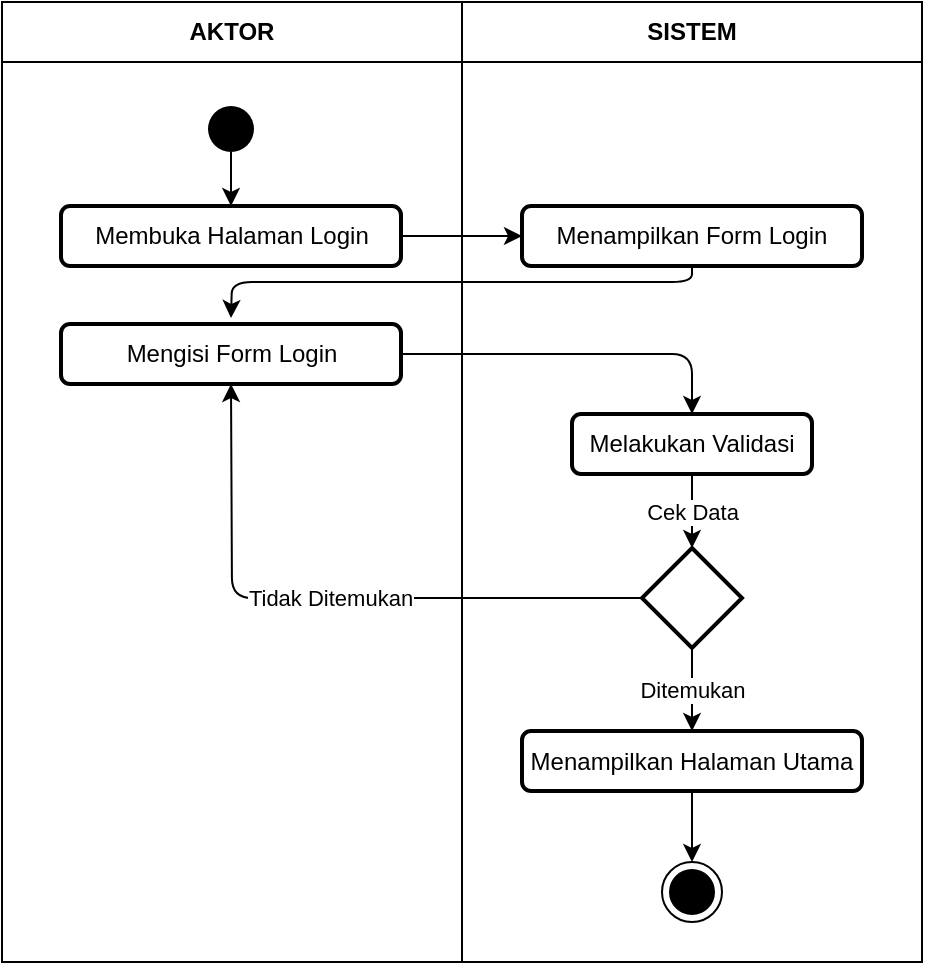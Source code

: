 <mxfile version="13.9.9" type="device" pages="6"><diagram id="C5RBs43oDa-KdzZeNtuy" name="Activity Diagram Login"><mxGraphModel dx="852" dy="494" grid="1" gridSize="10" guides="1" tooltips="1" connect="1" arrows="1" fold="1" page="1" pageScale="1" pageWidth="827" pageHeight="1169" math="0" shadow="0"><root><mxCell id="WIyWlLk6GJQsqaUBKTNV-0"/><mxCell id="WIyWlLk6GJQsqaUBKTNV-1" parent="WIyWlLk6GJQsqaUBKTNV-0"/><mxCell id="RcwSBAk0QUWCYQ3kcmGT-0" value="" style="shape=table;html=1;whiteSpace=wrap;startSize=0;container=1;collapsible=0;childLayout=tableLayout;" parent="WIyWlLk6GJQsqaUBKTNV-1" vertex="1"><mxGeometry x="80" y="190" width="460" height="480" as="geometry"/></mxCell><mxCell id="RcwSBAk0QUWCYQ3kcmGT-1" value="" style="shape=partialRectangle;html=1;whiteSpace=wrap;collapsible=0;dropTarget=0;pointerEvents=0;fillColor=none;top=0;left=0;bottom=0;right=0;points=[[0,0.5],[1,0.5]];portConstraint=eastwest;" parent="RcwSBAk0QUWCYQ3kcmGT-0" vertex="1"><mxGeometry width="460" height="30" as="geometry"/></mxCell><mxCell id="RcwSBAk0QUWCYQ3kcmGT-2" value="&lt;b&gt;AKTOR&lt;/b&gt;" style="shape=partialRectangle;html=1;whiteSpace=wrap;connectable=0;fillColor=none;top=0;left=0;bottom=0;right=0;overflow=hidden;" parent="RcwSBAk0QUWCYQ3kcmGT-1" vertex="1"><mxGeometry width="230" height="30" as="geometry"/></mxCell><mxCell id="RcwSBAk0QUWCYQ3kcmGT-3" value="&lt;b&gt;SISTEM&lt;/b&gt;" style="shape=partialRectangle;html=1;whiteSpace=wrap;connectable=0;fillColor=none;top=0;left=0;bottom=0;right=0;overflow=hidden;" parent="RcwSBAk0QUWCYQ3kcmGT-1" vertex="1"><mxGeometry x="230" width="230" height="30" as="geometry"/></mxCell><mxCell id="RcwSBAk0QUWCYQ3kcmGT-5" value="" style="shape=partialRectangle;html=1;whiteSpace=wrap;collapsible=0;dropTarget=0;pointerEvents=0;fillColor=none;top=0;left=0;bottom=0;right=0;points=[[0,0.5],[1,0.5]];portConstraint=eastwest;" parent="RcwSBAk0QUWCYQ3kcmGT-0" vertex="1"><mxGeometry y="30" width="460" height="450" as="geometry"/></mxCell><mxCell id="RcwSBAk0QUWCYQ3kcmGT-6" value="" style="shape=partialRectangle;html=1;whiteSpace=wrap;connectable=0;fillColor=none;top=0;left=0;bottom=0;right=0;overflow=hidden;" parent="RcwSBAk0QUWCYQ3kcmGT-5" vertex="1"><mxGeometry width="230" height="450" as="geometry"/></mxCell><mxCell id="RcwSBAk0QUWCYQ3kcmGT-7" value="" style="shape=partialRectangle;html=1;whiteSpace=wrap;connectable=0;fillColor=none;top=0;left=0;bottom=0;right=0;overflow=hidden;" parent="RcwSBAk0QUWCYQ3kcmGT-5" vertex="1"><mxGeometry x="230" width="230" height="450" as="geometry"/></mxCell><mxCell id="RcwSBAk0QUWCYQ3kcmGT-13" value="" style="ellipse;fillColor=#000000;strokeColor=none;" parent="WIyWlLk6GJQsqaUBKTNV-1" vertex="1"><mxGeometry x="183" y="242" width="23" height="23" as="geometry"/></mxCell><mxCell id="RcwSBAk0QUWCYQ3kcmGT-17" value="Membuka Halaman Login" style="rounded=1;whiteSpace=wrap;html=1;strokeWidth=2;" parent="WIyWlLk6GJQsqaUBKTNV-1" vertex="1"><mxGeometry x="109.5" y="292" width="170" height="30" as="geometry"/></mxCell><mxCell id="RcwSBAk0QUWCYQ3kcmGT-18" value="Menampilkan Form Login" style="rounded=1;whiteSpace=wrap;html=1;strokeWidth=2;" parent="WIyWlLk6GJQsqaUBKTNV-1" vertex="1"><mxGeometry x="340" y="292" width="170" height="30" as="geometry"/></mxCell><mxCell id="RcwSBAk0QUWCYQ3kcmGT-19" value="Mengisi Form Login" style="rounded=1;whiteSpace=wrap;html=1;strokeWidth=2;" parent="WIyWlLk6GJQsqaUBKTNV-1" vertex="1"><mxGeometry x="109.5" y="351" width="170" height="30" as="geometry"/></mxCell><mxCell id="RcwSBAk0QUWCYQ3kcmGT-20" value="Melakukan Validasi" style="rounded=1;whiteSpace=wrap;html=1;strokeWidth=2;" parent="WIyWlLk6GJQsqaUBKTNV-1" vertex="1"><mxGeometry x="365" y="396" width="120" height="30" as="geometry"/></mxCell><mxCell id="RcwSBAk0QUWCYQ3kcmGT-21" value="" style="rhombus;whiteSpace=wrap;html=1;strokeWidth=2;" parent="WIyWlLk6GJQsqaUBKTNV-1" vertex="1"><mxGeometry x="400" y="463" width="50" height="50" as="geometry"/></mxCell><mxCell id="RcwSBAk0QUWCYQ3kcmGT-22" value="Menampilkan Halaman Utama" style="rounded=1;whiteSpace=wrap;html=1;strokeWidth=2;" parent="WIyWlLk6GJQsqaUBKTNV-1" vertex="1"><mxGeometry x="340" y="554.5" width="170" height="30" as="geometry"/></mxCell><mxCell id="RcwSBAk0QUWCYQ3kcmGT-23" value="" style="ellipse;html=1;shape=endState;fillColor=#000000;strokeColor=#000000;" parent="WIyWlLk6GJQsqaUBKTNV-1" vertex="1"><mxGeometry x="410" y="620" width="30" height="30" as="geometry"/></mxCell><mxCell id="RcwSBAk0QUWCYQ3kcmGT-27" value="" style="endArrow=classic;html=1;exitX=0.5;exitY=1;exitDx=0;exitDy=0;" parent="WIyWlLk6GJQsqaUBKTNV-1" source="RcwSBAk0QUWCYQ3kcmGT-13" target="RcwSBAk0QUWCYQ3kcmGT-17" edge="1"><mxGeometry width="50" height="50" relative="1" as="geometry"><mxPoint x="390" y="420" as="sourcePoint"/><mxPoint x="440" y="370" as="targetPoint"/></mxGeometry></mxCell><mxCell id="RcwSBAk0QUWCYQ3kcmGT-28" value="" style="endArrow=classic;html=1;exitX=1;exitY=0.5;exitDx=0;exitDy=0;entryX=0;entryY=0.5;entryDx=0;entryDy=0;" parent="WIyWlLk6GJQsqaUBKTNV-1" source="RcwSBAk0QUWCYQ3kcmGT-17" target="RcwSBAk0QUWCYQ3kcmGT-18" edge="1"><mxGeometry width="50" height="50" relative="1" as="geometry"><mxPoint x="390" y="420" as="sourcePoint"/><mxPoint x="440" y="370" as="targetPoint"/></mxGeometry></mxCell><mxCell id="RcwSBAk0QUWCYQ3kcmGT-29" value="" style="endArrow=classic;html=1;entryX=0.5;entryY=0;entryDx=0;entryDy=0;exitX=0.5;exitY=1;exitDx=0;exitDy=0;" parent="WIyWlLk6GJQsqaUBKTNV-1" edge="1"><mxGeometry width="50" height="50" relative="1" as="geometry"><mxPoint x="425" y="322" as="sourcePoint"/><mxPoint x="194.5" y="348" as="targetPoint"/><Array as="points"><mxPoint x="425" y="330"/><mxPoint x="195" y="330"/></Array></mxGeometry></mxCell><mxCell id="RcwSBAk0QUWCYQ3kcmGT-31" value="" style="endArrow=classic;html=1;exitX=1;exitY=0.5;exitDx=0;exitDy=0;entryX=0.5;entryY=0;entryDx=0;entryDy=0;" parent="WIyWlLk6GJQsqaUBKTNV-1" source="RcwSBAk0QUWCYQ3kcmGT-19" target="RcwSBAk0QUWCYQ3kcmGT-20" edge="1"><mxGeometry width="50" height="50" relative="1" as="geometry"><mxPoint x="390" y="420" as="sourcePoint"/><mxPoint x="440" y="370" as="targetPoint"/><Array as="points"><mxPoint x="425" y="366"/></Array></mxGeometry></mxCell><mxCell id="RcwSBAk0QUWCYQ3kcmGT-32" value="Cek Data" style="endArrow=classic;html=1;entryX=0.5;entryY=0;entryDx=0;entryDy=0;" parent="WIyWlLk6GJQsqaUBKTNV-1" source="RcwSBAk0QUWCYQ3kcmGT-20" target="RcwSBAk0QUWCYQ3kcmGT-21" edge="1"><mxGeometry width="50" height="50" relative="1" as="geometry"><mxPoint x="390" y="420" as="sourcePoint"/><mxPoint x="440" y="370" as="targetPoint"/></mxGeometry></mxCell><mxCell id="RcwSBAk0QUWCYQ3kcmGT-33" value="Tidak Ditemukan" style="endArrow=classic;html=1;exitX=0;exitY=0.5;exitDx=0;exitDy=0;entryX=0.5;entryY=1;entryDx=0;entryDy=0;" parent="WIyWlLk6GJQsqaUBKTNV-1" source="RcwSBAk0QUWCYQ3kcmGT-21" target="RcwSBAk0QUWCYQ3kcmGT-19" edge="1"><mxGeometry width="50" height="50" relative="1" as="geometry"><mxPoint x="390" y="420" as="sourcePoint"/><mxPoint x="440" y="370" as="targetPoint"/><Array as="points"><mxPoint x="195" y="488"/></Array></mxGeometry></mxCell><mxCell id="RcwSBAk0QUWCYQ3kcmGT-34" value="Ditemukan" style="endArrow=classic;html=1;exitX=0.5;exitY=1;exitDx=0;exitDy=0;" parent="WIyWlLk6GJQsqaUBKTNV-1" source="RcwSBAk0QUWCYQ3kcmGT-21" target="RcwSBAk0QUWCYQ3kcmGT-22" edge="1"><mxGeometry width="50" height="50" relative="1" as="geometry"><mxPoint x="435" y="436" as="sourcePoint"/><mxPoint x="435" y="473" as="targetPoint"/></mxGeometry></mxCell><mxCell id="RcwSBAk0QUWCYQ3kcmGT-35" value="" style="endArrow=classic;html=1;entryX=0.5;entryY=0;entryDx=0;entryDy=0;exitX=0.5;exitY=1;exitDx=0;exitDy=0;" parent="WIyWlLk6GJQsqaUBKTNV-1" source="RcwSBAk0QUWCYQ3kcmGT-22" target="RcwSBAk0QUWCYQ3kcmGT-23" edge="1"><mxGeometry width="50" height="50" relative="1" as="geometry"><mxPoint x="390" y="500" as="sourcePoint"/><mxPoint x="440" y="450" as="targetPoint"/></mxGeometry></mxCell></root></mxGraphModel></diagram><diagram name="Activity Diagram Input Ticket" id="u3xD5ZQ6fPvfGUiMB97w"><mxGraphModel dx="868" dy="510" grid="1" gridSize="10" guides="1" tooltips="1" connect="1" arrows="1" fold="1" page="1" pageScale="1" pageWidth="827" pageHeight="1169" math="0" shadow="0"><root><mxCell id="vlJJ2J9eJBLNke4iaa0B-0"/><mxCell id="vlJJ2J9eJBLNke4iaa0B-1" parent="vlJJ2J9eJBLNke4iaa0B-0"/><mxCell id="vlJJ2J9eJBLNke4iaa0B-2" value="" style="shape=table;html=1;whiteSpace=wrap;startSize=0;container=1;collapsible=0;childLayout=tableLayout;" vertex="1" parent="vlJJ2J9eJBLNke4iaa0B-1"><mxGeometry x="80" y="190" width="460" height="480" as="geometry"/></mxCell><mxCell id="vlJJ2J9eJBLNke4iaa0B-3" value="" style="shape=partialRectangle;html=1;whiteSpace=wrap;collapsible=0;dropTarget=0;pointerEvents=0;fillColor=none;top=0;left=0;bottom=0;right=0;points=[[0,0.5],[1,0.5]];portConstraint=eastwest;" vertex="1" parent="vlJJ2J9eJBLNke4iaa0B-2"><mxGeometry width="460" height="30" as="geometry"/></mxCell><mxCell id="vlJJ2J9eJBLNke4iaa0B-4" value="&lt;b&gt;USER&lt;/b&gt;" style="shape=partialRectangle;html=1;whiteSpace=wrap;connectable=0;fillColor=none;top=0;left=0;bottom=0;right=0;overflow=hidden;" vertex="1" parent="vlJJ2J9eJBLNke4iaa0B-3"><mxGeometry width="230" height="30" as="geometry"/></mxCell><mxCell id="vlJJ2J9eJBLNke4iaa0B-5" value="&lt;b&gt;SISTEM&lt;/b&gt;" style="shape=partialRectangle;html=1;whiteSpace=wrap;connectable=0;fillColor=none;top=0;left=0;bottom=0;right=0;overflow=hidden;" vertex="1" parent="vlJJ2J9eJBLNke4iaa0B-3"><mxGeometry x="230" width="230" height="30" as="geometry"/></mxCell><mxCell id="vlJJ2J9eJBLNke4iaa0B-6" value="" style="shape=partialRectangle;html=1;whiteSpace=wrap;collapsible=0;dropTarget=0;pointerEvents=0;fillColor=none;top=0;left=0;bottom=0;right=0;points=[[0,0.5],[1,0.5]];portConstraint=eastwest;" vertex="1" parent="vlJJ2J9eJBLNke4iaa0B-2"><mxGeometry y="30" width="460" height="450" as="geometry"/></mxCell><mxCell id="vlJJ2J9eJBLNke4iaa0B-7" value="" style="shape=partialRectangle;html=1;whiteSpace=wrap;connectable=0;fillColor=none;top=0;left=0;bottom=0;right=0;overflow=hidden;" vertex="1" parent="vlJJ2J9eJBLNke4iaa0B-6"><mxGeometry width="230" height="450" as="geometry"/></mxCell><mxCell id="vlJJ2J9eJBLNke4iaa0B-8" value="" style="shape=partialRectangle;html=1;whiteSpace=wrap;connectable=0;fillColor=none;top=0;left=0;bottom=0;right=0;overflow=hidden;" vertex="1" parent="vlJJ2J9eJBLNke4iaa0B-6"><mxGeometry x="230" width="230" height="450" as="geometry"/></mxCell><mxCell id="vlJJ2J9eJBLNke4iaa0B-9" value="" style="ellipse;fillColor=#000000;strokeColor=none;" vertex="1" parent="vlJJ2J9eJBLNke4iaa0B-1"><mxGeometry x="183" y="242" width="23" height="23" as="geometry"/></mxCell><mxCell id="vlJJ2J9eJBLNke4iaa0B-10" value="Membuka Halaman Utama" style="rounded=1;whiteSpace=wrap;html=1;strokeWidth=2;" vertex="1" parent="vlJJ2J9eJBLNke4iaa0B-1"><mxGeometry x="109.5" y="292" width="170" height="30" as="geometry"/></mxCell><mxCell id="vlJJ2J9eJBLNke4iaa0B-11" value="Menampilkan Halaman Utama" style="rounded=1;whiteSpace=wrap;html=1;strokeWidth=2;" vertex="1" parent="vlJJ2J9eJBLNke4iaa0B-1"><mxGeometry x="340" y="292" width="170" height="30" as="geometry"/></mxCell><mxCell id="vlJJ2J9eJBLNke4iaa0B-12" value="Pilih Menu New Ticket" style="rounded=1;whiteSpace=wrap;html=1;strokeWidth=2;" vertex="1" parent="vlJJ2J9eJBLNke4iaa0B-1"><mxGeometry x="109.5" y="351" width="170" height="30" as="geometry"/></mxCell><mxCell id="vlJJ2J9eJBLNke4iaa0B-13" value="Menampilkan Form Input Ticket" style="rounded=1;whiteSpace=wrap;html=1;strokeWidth=2;" vertex="1" parent="vlJJ2J9eJBLNke4iaa0B-1"><mxGeometry x="335" y="351" width="180" height="30" as="geometry"/></mxCell><mxCell id="vlJJ2J9eJBLNke4iaa0B-14" value="" style="rhombus;whiteSpace=wrap;html=1;strokeWidth=2;" vertex="1" parent="vlJJ2J9eJBLNke4iaa0B-1"><mxGeometry x="400" y="477" width="50" height="50" as="geometry"/></mxCell><mxCell id="vlJJ2J9eJBLNke4iaa0B-15" value="Menyimpan Ke Database" style="rounded=1;whiteSpace=wrap;html=1;strokeWidth=2;" vertex="1" parent="vlJJ2J9eJBLNke4iaa0B-1"><mxGeometry x="340" y="568.5" width="170" height="30" as="geometry"/></mxCell><mxCell id="vlJJ2J9eJBLNke4iaa0B-16" value="" style="ellipse;html=1;shape=endState;fillColor=#000000;strokeColor=#000000;" vertex="1" parent="vlJJ2J9eJBLNke4iaa0B-1"><mxGeometry x="410" y="634" width="30" height="30" as="geometry"/></mxCell><mxCell id="vlJJ2J9eJBLNke4iaa0B-17" value="" style="endArrow=classic;html=1;exitX=0.5;exitY=1;exitDx=0;exitDy=0;" edge="1" parent="vlJJ2J9eJBLNke4iaa0B-1" source="vlJJ2J9eJBLNke4iaa0B-9" target="vlJJ2J9eJBLNke4iaa0B-10"><mxGeometry width="50" height="50" relative="1" as="geometry"><mxPoint x="390" y="420" as="sourcePoint"/><mxPoint x="440" y="370" as="targetPoint"/></mxGeometry></mxCell><mxCell id="vlJJ2J9eJBLNke4iaa0B-18" value="" style="endArrow=classic;html=1;exitX=1;exitY=0.5;exitDx=0;exitDy=0;entryX=0;entryY=0.5;entryDx=0;entryDy=0;" edge="1" parent="vlJJ2J9eJBLNke4iaa0B-1" source="vlJJ2J9eJBLNke4iaa0B-10" target="vlJJ2J9eJBLNke4iaa0B-11"><mxGeometry width="50" height="50" relative="1" as="geometry"><mxPoint x="390" y="420" as="sourcePoint"/><mxPoint x="440" y="370" as="targetPoint"/></mxGeometry></mxCell><mxCell id="vlJJ2J9eJBLNke4iaa0B-19" value="" style="endArrow=classic;html=1;entryX=0.5;entryY=0;entryDx=0;entryDy=0;exitX=0.5;exitY=1;exitDx=0;exitDy=0;" edge="1" parent="vlJJ2J9eJBLNke4iaa0B-1"><mxGeometry width="50" height="50" relative="1" as="geometry"><mxPoint x="425" y="322" as="sourcePoint"/><mxPoint x="194.5" y="348" as="targetPoint"/><Array as="points"><mxPoint x="425" y="330"/><mxPoint x="195" y="330"/></Array></mxGeometry></mxCell><mxCell id="vlJJ2J9eJBLNke4iaa0B-21" value="Cek Validasi" style="endArrow=classic;html=1;entryX=0.5;entryY=0;entryDx=0;entryDy=0;exitX=0.5;exitY=1;exitDx=0;exitDy=0;exitPerimeter=0;" edge="1" parent="vlJJ2J9eJBLNke4iaa0B-1" source="vlJJ2J9eJBLNke4iaa0B-28" target="vlJJ2J9eJBLNke4iaa0B-14"><mxGeometry width="50" height="50" relative="1" as="geometry"><mxPoint x="425" y="420" as="sourcePoint"/><mxPoint x="440" y="370" as="targetPoint"/></mxGeometry></mxCell><mxCell id="vlJJ2J9eJBLNke4iaa0B-22" value="Tidak Valid" style="endArrow=classic;html=1;exitX=0;exitY=0.5;exitDx=0;exitDy=0;entryX=0.5;entryY=1;entryDx=0;entryDy=0;" edge="1" parent="vlJJ2J9eJBLNke4iaa0B-1" source="vlJJ2J9eJBLNke4iaa0B-14" target="vlJJ2J9eJBLNke4iaa0B-26"><mxGeometry width="50" height="50" relative="1" as="geometry"><mxPoint x="400" y="527" as="sourcePoint"/><mxPoint x="195" y="450" as="targetPoint"/><Array as="points"><mxPoint x="195" y="502"/></Array></mxGeometry></mxCell><mxCell id="vlJJ2J9eJBLNke4iaa0B-23" value="Valid" style="endArrow=classic;html=1;exitX=0.5;exitY=1;exitDx=0;exitDy=0;" edge="1" parent="vlJJ2J9eJBLNke4iaa0B-1" source="vlJJ2J9eJBLNke4iaa0B-14" target="vlJJ2J9eJBLNke4iaa0B-15"><mxGeometry width="50" height="50" relative="1" as="geometry"><mxPoint x="435" y="450" as="sourcePoint"/><mxPoint x="435" y="487" as="targetPoint"/></mxGeometry></mxCell><mxCell id="vlJJ2J9eJBLNke4iaa0B-24" value="" style="endArrow=classic;html=1;entryX=0.5;entryY=0;entryDx=0;entryDy=0;exitX=0.5;exitY=1;exitDx=0;exitDy=0;" edge="1" parent="vlJJ2J9eJBLNke4iaa0B-1" source="vlJJ2J9eJBLNke4iaa0B-15" target="vlJJ2J9eJBLNke4iaa0B-16"><mxGeometry width="50" height="50" relative="1" as="geometry"><mxPoint x="390" y="514" as="sourcePoint"/><mxPoint x="440" y="464" as="targetPoint"/></mxGeometry></mxCell><mxCell id="vlJJ2J9eJBLNke4iaa0B-25" value="" style="endArrow=classic;html=1;exitX=1;exitY=0.5;exitDx=0;exitDy=0;entryX=0;entryY=0.5;entryDx=0;entryDy=0;" edge="1" parent="vlJJ2J9eJBLNke4iaa0B-1" target="vlJJ2J9eJBLNke4iaa0B-13"><mxGeometry width="50" height="50" relative="1" as="geometry"><mxPoint x="279.75" y="365.5" as="sourcePoint"/><mxPoint x="330" y="366" as="targetPoint"/></mxGeometry></mxCell><mxCell id="vlJJ2J9eJBLNke4iaa0B-26" value="Melengkapi Form Ticket" style="rounded=1;whiteSpace=wrap;html=1;strokeWidth=2;" vertex="1" parent="vlJJ2J9eJBLNke4iaa0B-1"><mxGeometry x="109.5" y="410" width="170" height="30" as="geometry"/></mxCell><mxCell id="vlJJ2J9eJBLNke4iaa0B-27" value="" style="endArrow=classic;html=1;entryX=0.5;entryY=0;entryDx=0;entryDy=0;exitX=0.5;exitY=1;exitDx=0;exitDy=0;" edge="1" parent="vlJJ2J9eJBLNke4iaa0B-1"><mxGeometry width="50" height="50" relative="1" as="geometry"><mxPoint x="425.25" y="384" as="sourcePoint"/><mxPoint x="194.75" y="410" as="targetPoint"/><Array as="points"><mxPoint x="425.25" y="392"/><mxPoint x="195.25" y="392"/></Array></mxGeometry></mxCell><mxCell id="vlJJ2J9eJBLNke4iaa0B-28" value="Validasi" style="rounded=1;whiteSpace=wrap;html=1;strokeWidth=2;" vertex="1" parent="vlJJ2J9eJBLNke4iaa0B-1"><mxGeometry x="390" y="410" width="70" height="30" as="geometry"/></mxCell><mxCell id="vlJJ2J9eJBLNke4iaa0B-29" value="" style="endArrow=classic;html=1;exitX=1;exitY=0.5;exitDx=0;exitDy=0;entryX=0;entryY=0.5;entryDx=0;entryDy=0;" edge="1" parent="vlJJ2J9eJBLNke4iaa0B-1" source="vlJJ2J9eJBLNke4iaa0B-26" target="vlJJ2J9eJBLNke4iaa0B-28"><mxGeometry width="50" height="50" relative="1" as="geometry"><mxPoint x="289.75" y="424.5" as="sourcePoint"/><mxPoint x="345" y="425" as="targetPoint"/></mxGeometry></mxCell></root></mxGraphModel></diagram><diagram name="Activity Diagram Approval Ticket" id="ufYhDWFmkW9jXLcBitQ5"><mxGraphModel dx="868" dy="510" grid="1" gridSize="10" guides="1" tooltips="1" connect="1" arrows="1" fold="1" page="1" pageScale="1" pageWidth="827" pageHeight="1169" math="0" shadow="0"><root><mxCell id="y2LNkamra5rJmBAPJGpV-0"/><mxCell id="y2LNkamra5rJmBAPJGpV-1" parent="y2LNkamra5rJmBAPJGpV-0"/><mxCell id="y2LNkamra5rJmBAPJGpV-2" value="" style="shape=table;html=1;whiteSpace=wrap;startSize=0;container=1;collapsible=0;childLayout=tableLayout;" vertex="1" parent="y2LNkamra5rJmBAPJGpV-1"><mxGeometry x="80" y="190" width="470" height="470" as="geometry"/></mxCell><mxCell id="y2LNkamra5rJmBAPJGpV-3" value="" style="shape=partialRectangle;html=1;whiteSpace=wrap;collapsible=0;dropTarget=0;pointerEvents=0;fillColor=none;top=0;left=0;bottom=0;right=0;points=[[0,0.5],[1,0.5]];portConstraint=eastwest;" vertex="1" parent="y2LNkamra5rJmBAPJGpV-2"><mxGeometry width="470" height="30" as="geometry"/></mxCell><mxCell id="y2LNkamra5rJmBAPJGpV-4" value="&lt;b&gt;SVP IT&lt;/b&gt;" style="shape=partialRectangle;html=1;whiteSpace=wrap;connectable=0;fillColor=none;top=0;left=0;bottom=0;right=0;overflow=hidden;" vertex="1" parent="y2LNkamra5rJmBAPJGpV-3"><mxGeometry width="230" height="30" as="geometry"/></mxCell><mxCell id="y2LNkamra5rJmBAPJGpV-5" value="&lt;b&gt;SISTEM&lt;/b&gt;" style="shape=partialRectangle;html=1;whiteSpace=wrap;connectable=0;fillColor=none;top=0;left=0;bottom=0;right=0;overflow=hidden;" vertex="1" parent="y2LNkamra5rJmBAPJGpV-3"><mxGeometry x="230" width="240" height="30" as="geometry"/></mxCell><mxCell id="y2LNkamra5rJmBAPJGpV-6" value="" style="shape=partialRectangle;html=1;whiteSpace=wrap;collapsible=0;dropTarget=0;pointerEvents=0;fillColor=none;top=0;left=0;bottom=0;right=0;points=[[0,0.5],[1,0.5]];portConstraint=eastwest;" vertex="1" parent="y2LNkamra5rJmBAPJGpV-2"><mxGeometry y="30" width="470" height="440" as="geometry"/></mxCell><mxCell id="y2LNkamra5rJmBAPJGpV-7" value="" style="shape=partialRectangle;html=1;whiteSpace=wrap;connectable=0;fillColor=none;top=0;left=0;bottom=0;right=0;overflow=hidden;" vertex="1" parent="y2LNkamra5rJmBAPJGpV-6"><mxGeometry width="230" height="440" as="geometry"/></mxCell><mxCell id="y2LNkamra5rJmBAPJGpV-8" value="" style="shape=partialRectangle;html=1;whiteSpace=wrap;connectable=0;fillColor=none;top=0;left=0;bottom=0;right=0;overflow=hidden;" vertex="1" parent="y2LNkamra5rJmBAPJGpV-6"><mxGeometry x="230" width="240" height="440" as="geometry"/></mxCell><mxCell id="y2LNkamra5rJmBAPJGpV-9" value="" style="ellipse;fillColor=#000000;strokeColor=none;" vertex="1" parent="y2LNkamra5rJmBAPJGpV-1"><mxGeometry x="183" y="242" width="23" height="23" as="geometry"/></mxCell><mxCell id="y2LNkamra5rJmBAPJGpV-10" value="Membuka Halaman Utama" style="rounded=1;whiteSpace=wrap;html=1;strokeWidth=2;" vertex="1" parent="y2LNkamra5rJmBAPJGpV-1"><mxGeometry x="109.5" y="292" width="170" height="30" as="geometry"/></mxCell><mxCell id="y2LNkamra5rJmBAPJGpV-11" value="Menampilkan Halaman Utama" style="rounded=1;whiteSpace=wrap;html=1;strokeWidth=2;" vertex="1" parent="y2LNkamra5rJmBAPJGpV-1"><mxGeometry x="340" y="292" width="170" height="30" as="geometry"/></mxCell><mxCell id="y2LNkamra5rJmBAPJGpV-12" value="Pilih Menu Approval Ticket" style="rounded=1;whiteSpace=wrap;html=1;strokeWidth=2;" vertex="1" parent="y2LNkamra5rJmBAPJGpV-1"><mxGeometry x="109.5" y="355" width="170" height="30" as="geometry"/></mxCell><mxCell id="y2LNkamra5rJmBAPJGpV-13" value="Menampilkan Tabel Approval Ticket" style="rounded=1;whiteSpace=wrap;html=1;strokeWidth=2;" vertex="1" parent="y2LNkamra5rJmBAPJGpV-1"><mxGeometry x="335" y="351" width="180" height="39" as="geometry"/></mxCell><mxCell id="y2LNkamra5rJmBAPJGpV-14" value="" style="rhombus;whiteSpace=wrap;html=1;strokeWidth=2;" vertex="1" parent="y2LNkamra5rJmBAPJGpV-1"><mxGeometry x="400" y="450" width="50" height="50" as="geometry"/></mxCell><mxCell id="y2LNkamra5rJmBAPJGpV-15" value="Menyimpan Ke Database" style="rounded=1;whiteSpace=wrap;html=1;strokeWidth=2;" vertex="1" parent="y2LNkamra5rJmBAPJGpV-1"><mxGeometry x="340" y="540" width="170" height="30" as="geometry"/></mxCell><mxCell id="y2LNkamra5rJmBAPJGpV-16" value="" style="ellipse;html=1;shape=endState;fillColor=#000000;strokeColor=#000000;" vertex="1" parent="y2LNkamra5rJmBAPJGpV-1"><mxGeometry x="410" y="600" width="30" height="30" as="geometry"/></mxCell><mxCell id="y2LNkamra5rJmBAPJGpV-17" value="" style="endArrow=classic;html=1;exitX=0.5;exitY=1;exitDx=0;exitDy=0;" edge="1" parent="y2LNkamra5rJmBAPJGpV-1" source="y2LNkamra5rJmBAPJGpV-9" target="y2LNkamra5rJmBAPJGpV-10"><mxGeometry width="50" height="50" relative="1" as="geometry"><mxPoint x="390" y="420" as="sourcePoint"/><mxPoint x="440" y="370" as="targetPoint"/></mxGeometry></mxCell><mxCell id="y2LNkamra5rJmBAPJGpV-18" value="" style="endArrow=classic;html=1;exitX=1;exitY=0.5;exitDx=0;exitDy=0;entryX=0;entryY=0.5;entryDx=0;entryDy=0;" edge="1" parent="y2LNkamra5rJmBAPJGpV-1" source="y2LNkamra5rJmBAPJGpV-10" target="y2LNkamra5rJmBAPJGpV-11"><mxGeometry width="50" height="50" relative="1" as="geometry"><mxPoint x="390" y="420" as="sourcePoint"/><mxPoint x="440" y="370" as="targetPoint"/></mxGeometry></mxCell><mxCell id="y2LNkamra5rJmBAPJGpV-19" value="" style="endArrow=classic;html=1;entryX=0.5;entryY=0;entryDx=0;entryDy=0;exitX=0.5;exitY=1;exitDx=0;exitDy=0;" edge="1" parent="y2LNkamra5rJmBAPJGpV-1" target="y2LNkamra5rJmBAPJGpV-12"><mxGeometry width="50" height="50" relative="1" as="geometry"><mxPoint x="425" y="322" as="sourcePoint"/><mxPoint x="194.5" y="348" as="targetPoint"/><Array as="points"><mxPoint x="425" y="340"/><mxPoint x="195" y="340"/></Array></mxGeometry></mxCell><mxCell id="y2LNkamra5rJmBAPJGpV-20" value="Cek Approval" style="endArrow=classic;html=1;entryX=0.5;entryY=0;entryDx=0;entryDy=0;exitX=1;exitY=0.5;exitDx=0;exitDy=0;" edge="1" parent="y2LNkamra5rJmBAPJGpV-1" source="y2LNkamra5rJmBAPJGpV-27" target="y2LNkamra5rJmBAPJGpV-14"><mxGeometry width="50" height="50" relative="1" as="geometry"><mxPoint x="194.5" y="430" as="sourcePoint"/><mxPoint x="209.5" y="380" as="targetPoint"/><Array as="points"><mxPoint x="425" y="435"/></Array></mxGeometry></mxCell><mxCell id="y2LNkamra5rJmBAPJGpV-23" value="" style="endArrow=classic;html=1;entryX=0.5;entryY=0;entryDx=0;entryDy=0;exitX=0.5;exitY=1;exitDx=0;exitDy=0;" edge="1" parent="y2LNkamra5rJmBAPJGpV-1" source="y2LNkamra5rJmBAPJGpV-15" target="y2LNkamra5rJmBAPJGpV-16"><mxGeometry width="50" height="50" relative="1" as="geometry"><mxPoint x="390" y="597" as="sourcePoint"/><mxPoint x="440" y="547" as="targetPoint"/></mxGeometry></mxCell><mxCell id="y2LNkamra5rJmBAPJGpV-24" value="" style="endArrow=classic;html=1;entryX=0;entryY=0.5;entryDx=0;entryDy=0;" edge="1" parent="y2LNkamra5rJmBAPJGpV-1" target="y2LNkamra5rJmBAPJGpV-13"><mxGeometry width="50" height="50" relative="1" as="geometry"><mxPoint x="280" y="371" as="sourcePoint"/><mxPoint x="330" y="366" as="targetPoint"/></mxGeometry></mxCell><mxCell id="y2LNkamra5rJmBAPJGpV-26" value="" style="endArrow=classic;html=1;entryX=0.5;entryY=0;entryDx=0;entryDy=0;exitX=0.5;exitY=1;exitDx=0;exitDy=0;" edge="1" parent="y2LNkamra5rJmBAPJGpV-1"><mxGeometry width="50" height="50" relative="1" as="geometry"><mxPoint x="425.25" y="391" as="sourcePoint"/><mxPoint x="194.75" y="417" as="targetPoint"/><Array as="points"><mxPoint x="425.25" y="399"/><mxPoint x="195.25" y="399"/></Array></mxGeometry></mxCell><mxCell id="y2LNkamra5rJmBAPJGpV-27" value="Melakukan Approval" style="rounded=1;whiteSpace=wrap;html=1;strokeWidth=2;" vertex="1" parent="y2LNkamra5rJmBAPJGpV-1"><mxGeometry x="109.5" y="420" width="170" height="30" as="geometry"/></mxCell><mxCell id="y2LNkamra5rJmBAPJGpV-31" value="" style="endArrow=classic;html=1;entryX=0.5;entryY=0;entryDx=0;entryDy=0;exitX=0.5;exitY=1;exitDx=0;exitDy=0;" edge="1" parent="y2LNkamra5rJmBAPJGpV-1" source="y2LNkamra5rJmBAPJGpV-14" target="y2LNkamra5rJmBAPJGpV-15"><mxGeometry width="50" height="50" relative="1" as="geometry"><mxPoint x="425.25" y="464" as="sourcePoint"/><mxPoint x="194.5" y="495" as="targetPoint"/><Array as="points"/></mxGeometry></mxCell><mxCell id="y2LNkamra5rJmBAPJGpV-32" value="Ticket di Approve" style="edgeLabel;html=1;align=center;verticalAlign=middle;resizable=0;points=[];" vertex="1" connectable="0" parent="y2LNkamra5rJmBAPJGpV-31"><mxGeometry x="-0.511" relative="1" as="geometry"><mxPoint as="offset"/></mxGeometry></mxCell><mxCell id="y2LNkamra5rJmBAPJGpV-34" value="Tdk diapprove" style="endArrow=classic;html=1;exitX=1;exitY=0.5;exitDx=0;exitDy=0;entryX=1;entryY=0.5;entryDx=0;entryDy=0;" edge="1" parent="y2LNkamra5rJmBAPJGpV-1" source="y2LNkamra5rJmBAPJGpV-14" target="y2LNkamra5rJmBAPJGpV-13"><mxGeometry width="50" height="50" relative="1" as="geometry"><mxPoint x="390" y="480" as="sourcePoint"/><mxPoint x="440" y="430" as="targetPoint"/><Array as="points"><mxPoint x="530" y="475"/><mxPoint x="530" y="371"/></Array></mxGeometry></mxCell></root></mxGraphModel></diagram><diagram name="Activity Diagram Assigned Ticket" id="J3N94Fvsc3ARfUDVkUzs"><mxGraphModel dx="852" dy="494" grid="1" gridSize="10" guides="1" tooltips="1" connect="1" arrows="1" fold="1" page="1" pageScale="1" pageWidth="827" pageHeight="1169" math="0" shadow="0"><root><mxCell id="OewWjJIfikjX7WmdKlH8-0"/><mxCell id="OewWjJIfikjX7WmdKlH8-1" parent="OewWjJIfikjX7WmdKlH8-0"/><mxCell id="OewWjJIfikjX7WmdKlH8-2" value="" style="shape=table;html=1;whiteSpace=wrap;startSize=0;container=1;collapsible=0;childLayout=tableLayout;" parent="OewWjJIfikjX7WmdKlH8-1" vertex="1"><mxGeometry x="80" y="190" width="470" height="560" as="geometry"/></mxCell><mxCell id="OewWjJIfikjX7WmdKlH8-3" value="" style="shape=partialRectangle;html=1;whiteSpace=wrap;collapsible=0;dropTarget=0;pointerEvents=0;fillColor=none;top=0;left=0;bottom=0;right=0;points=[[0,0.5],[1,0.5]];portConstraint=eastwest;" parent="OewWjJIfikjX7WmdKlH8-2" vertex="1"><mxGeometry width="470" height="36" as="geometry"/></mxCell><mxCell id="OewWjJIfikjX7WmdKlH8-4" value="&lt;b&gt;SVP IT&lt;/b&gt;" style="shape=partialRectangle;html=1;whiteSpace=wrap;connectable=0;fillColor=none;top=0;left=0;bottom=0;right=0;overflow=hidden;" parent="OewWjJIfikjX7WmdKlH8-3" vertex="1"><mxGeometry width="230" height="36" as="geometry"/></mxCell><mxCell id="OewWjJIfikjX7WmdKlH8-5" value="&lt;b&gt;SISTEM&lt;/b&gt;" style="shape=partialRectangle;html=1;whiteSpace=wrap;connectable=0;fillColor=none;top=0;left=0;bottom=0;right=0;overflow=hidden;" parent="OewWjJIfikjX7WmdKlH8-3" vertex="1"><mxGeometry x="230" width="240" height="36" as="geometry"/></mxCell><mxCell id="OewWjJIfikjX7WmdKlH8-6" value="" style="shape=partialRectangle;html=1;whiteSpace=wrap;collapsible=0;dropTarget=0;pointerEvents=0;fillColor=none;top=0;left=0;bottom=0;right=0;points=[[0,0.5],[1,0.5]];portConstraint=eastwest;" parent="OewWjJIfikjX7WmdKlH8-2" vertex="1"><mxGeometry y="36" width="470" height="524" as="geometry"/></mxCell><mxCell id="OewWjJIfikjX7WmdKlH8-7" value="" style="shape=partialRectangle;html=1;whiteSpace=wrap;connectable=0;fillColor=none;top=0;left=0;bottom=0;right=0;overflow=hidden;" parent="OewWjJIfikjX7WmdKlH8-6" vertex="1"><mxGeometry width="230" height="524" as="geometry"/></mxCell><mxCell id="OewWjJIfikjX7WmdKlH8-8" value="" style="shape=partialRectangle;html=1;whiteSpace=wrap;connectable=0;fillColor=none;top=0;left=0;bottom=0;right=0;overflow=hidden;" parent="OewWjJIfikjX7WmdKlH8-6" vertex="1"><mxGeometry x="230" width="240" height="524" as="geometry"/></mxCell><mxCell id="OewWjJIfikjX7WmdKlH8-9" value="" style="ellipse;fillColor=#000000;strokeColor=none;" parent="OewWjJIfikjX7WmdKlH8-1" vertex="1"><mxGeometry x="183" y="242" width="23" height="23" as="geometry"/></mxCell><mxCell id="OewWjJIfikjX7WmdKlH8-10" value="Membuka Halaman Utama" style="rounded=1;whiteSpace=wrap;html=1;strokeWidth=2;" parent="OewWjJIfikjX7WmdKlH8-1" vertex="1"><mxGeometry x="109.5" y="292" width="170" height="30" as="geometry"/></mxCell><mxCell id="OewWjJIfikjX7WmdKlH8-11" value="Menampilkan Halaman Utama" style="rounded=1;whiteSpace=wrap;html=1;strokeWidth=2;" parent="OewWjJIfikjX7WmdKlH8-1" vertex="1"><mxGeometry x="340" y="292" width="170" height="30" as="geometry"/></mxCell><mxCell id="OewWjJIfikjX7WmdKlH8-12" value="Pilih Menu List Ticket" style="rounded=1;whiteSpace=wrap;html=1;strokeWidth=2;" parent="OewWjJIfikjX7WmdKlH8-1" vertex="1"><mxGeometry x="109.5" y="355" width="170" height="30" as="geometry"/></mxCell><mxCell id="OewWjJIfikjX7WmdKlH8-13" value="Menampilkan Tabel List Ticket" style="rounded=1;whiteSpace=wrap;html=1;strokeWidth=2;" parent="OewWjJIfikjX7WmdKlH8-1" vertex="1"><mxGeometry x="335" y="356" width="180" height="29" as="geometry"/></mxCell><mxCell id="OewWjJIfikjX7WmdKlH8-14" value="" style="rhombus;whiteSpace=wrap;html=1;strokeWidth=2;" parent="OewWjJIfikjX7WmdKlH8-1" vertex="1"><mxGeometry x="400" y="550" width="50" height="50" as="geometry"/></mxCell><mxCell id="OewWjJIfikjX7WmdKlH8-15" value="Menyimpan Ke Database" style="rounded=1;whiteSpace=wrap;html=1;strokeWidth=2;" parent="OewWjJIfikjX7WmdKlH8-1" vertex="1"><mxGeometry x="340" y="640" width="170" height="30" as="geometry"/></mxCell><mxCell id="OewWjJIfikjX7WmdKlH8-16" value="" style="ellipse;html=1;shape=endState;fillColor=#000000;strokeColor=#000000;" parent="OewWjJIfikjX7WmdKlH8-1" vertex="1"><mxGeometry x="410" y="700" width="30" height="30" as="geometry"/></mxCell><mxCell id="OewWjJIfikjX7WmdKlH8-17" value="" style="endArrow=classic;html=1;exitX=0.5;exitY=1;exitDx=0;exitDy=0;" parent="OewWjJIfikjX7WmdKlH8-1" source="OewWjJIfikjX7WmdKlH8-9" target="OewWjJIfikjX7WmdKlH8-10" edge="1"><mxGeometry width="50" height="50" relative="1" as="geometry"><mxPoint x="390" y="420" as="sourcePoint"/><mxPoint x="440" y="370" as="targetPoint"/></mxGeometry></mxCell><mxCell id="OewWjJIfikjX7WmdKlH8-18" value="" style="endArrow=classic;html=1;exitX=1;exitY=0.5;exitDx=0;exitDy=0;entryX=0;entryY=0.5;entryDx=0;entryDy=0;" parent="OewWjJIfikjX7WmdKlH8-1" source="OewWjJIfikjX7WmdKlH8-10" target="OewWjJIfikjX7WmdKlH8-11" edge="1"><mxGeometry width="50" height="50" relative="1" as="geometry"><mxPoint x="390" y="420" as="sourcePoint"/><mxPoint x="440" y="370" as="targetPoint"/></mxGeometry></mxCell><mxCell id="OewWjJIfikjX7WmdKlH8-19" value="" style="endArrow=classic;html=1;entryX=0.5;entryY=0;entryDx=0;entryDy=0;exitX=0.5;exitY=1;exitDx=0;exitDy=0;" parent="OewWjJIfikjX7WmdKlH8-1" target="OewWjJIfikjX7WmdKlH8-12" edge="1"><mxGeometry width="50" height="50" relative="1" as="geometry"><mxPoint x="425" y="322" as="sourcePoint"/><mxPoint x="194.5" y="348" as="targetPoint"/><Array as="points"><mxPoint x="425" y="340"/><mxPoint x="195" y="340"/></Array></mxGeometry></mxCell><mxCell id="OewWjJIfikjX7WmdKlH8-21" value="" style="endArrow=classic;html=1;entryX=0.5;entryY=0;entryDx=0;entryDy=0;exitX=0.5;exitY=1;exitDx=0;exitDy=0;" parent="OewWjJIfikjX7WmdKlH8-1" source="OewWjJIfikjX7WmdKlH8-15" target="OewWjJIfikjX7WmdKlH8-16" edge="1"><mxGeometry width="50" height="50" relative="1" as="geometry"><mxPoint x="390" y="697" as="sourcePoint"/><mxPoint x="440" y="647" as="targetPoint"/></mxGeometry></mxCell><mxCell id="OewWjJIfikjX7WmdKlH8-22" value="" style="endArrow=classic;html=1;entryX=0;entryY=0.5;entryDx=0;entryDy=0;" parent="OewWjJIfikjX7WmdKlH8-1" target="OewWjJIfikjX7WmdKlH8-13" edge="1"><mxGeometry width="50" height="50" relative="1" as="geometry"><mxPoint x="280" y="371" as="sourcePoint"/><mxPoint x="330" y="366" as="targetPoint"/></mxGeometry></mxCell><mxCell id="OewWjJIfikjX7WmdKlH8-23" value="" style="endArrow=classic;html=1;entryX=0.5;entryY=0;entryDx=0;entryDy=0;exitX=0.5;exitY=1;exitDx=0;exitDy=0;" parent="OewWjJIfikjX7WmdKlH8-1" source="OewWjJIfikjX7WmdKlH8-13" edge="1"><mxGeometry width="50" height="50" relative="1" as="geometry"><mxPoint x="425" y="390" as="sourcePoint"/><mxPoint x="194.75" y="417" as="targetPoint"/><Array as="points"><mxPoint x="425.25" y="399"/><mxPoint x="195.25" y="399"/></Array></mxGeometry></mxCell><mxCell id="OewWjJIfikjX7WmdKlH8-24" value="Pilih Detail Ticket" style="rounded=1;whiteSpace=wrap;html=1;strokeWidth=2;" parent="OewWjJIfikjX7WmdKlH8-1" vertex="1"><mxGeometry x="109.5" y="420" width="170" height="30" as="geometry"/></mxCell><mxCell id="OewWjJIfikjX7WmdKlH8-25" value="" style="endArrow=classic;html=1;entryX=0.5;entryY=0;entryDx=0;entryDy=0;exitX=0.5;exitY=1;exitDx=0;exitDy=0;" parent="OewWjJIfikjX7WmdKlH8-1" source="OewWjJIfikjX7WmdKlH8-14" target="OewWjJIfikjX7WmdKlH8-15" edge="1"><mxGeometry width="50" height="50" relative="1" as="geometry"><mxPoint x="425.25" y="564" as="sourcePoint"/><mxPoint x="194.5" y="595" as="targetPoint"/><Array as="points"/></mxGeometry></mxCell><mxCell id="OewWjJIfikjX7WmdKlH8-26" value="Sesuai" style="edgeLabel;html=1;align=center;verticalAlign=middle;resizable=0;points=[];" parent="OewWjJIfikjX7WmdKlH8-25" vertex="1" connectable="0"><mxGeometry x="-0.511" relative="1" as="geometry"><mxPoint as="offset"/></mxGeometry></mxCell><mxCell id="OewWjJIfikjX7WmdKlH8-28" value="Menampilkan Detail Ticket" style="rounded=1;whiteSpace=wrap;html=1;strokeWidth=2;" parent="OewWjJIfikjX7WmdKlH8-1" vertex="1"><mxGeometry x="340" y="420" width="170" height="30" as="geometry"/></mxCell><mxCell id="OewWjJIfikjX7WmdKlH8-29" value="" style="endArrow=classic;html=1;exitX=1;exitY=0.5;exitDx=0;exitDy=0;entryX=0;entryY=0.5;entryDx=0;entryDy=0;" parent="OewWjJIfikjX7WmdKlH8-1" source="OewWjJIfikjX7WmdKlH8-24" target="OewWjJIfikjX7WmdKlH8-28" edge="1"><mxGeometry width="50" height="50" relative="1" as="geometry"><mxPoint x="390" y="400" as="sourcePoint"/><mxPoint x="440" y="350" as="targetPoint"/></mxGeometry></mxCell><mxCell id="OewWjJIfikjX7WmdKlH8-30" value="Pilih Teknisi" style="rounded=1;whiteSpace=wrap;html=1;strokeWidth=2;" parent="OewWjJIfikjX7WmdKlH8-1" vertex="1"><mxGeometry x="109.5" y="484" width="170" height="30" as="geometry"/></mxCell><mxCell id="OewWjJIfikjX7WmdKlH8-31" value="Validasi" style="rounded=1;whiteSpace=wrap;html=1;strokeWidth=2;" parent="OewWjJIfikjX7WmdKlH8-1" vertex="1"><mxGeometry x="385" y="484" width="80" height="30" as="geometry"/></mxCell><mxCell id="OewWjJIfikjX7WmdKlH8-32" value="" style="endArrow=classic;html=1;entryX=0.5;entryY=0;entryDx=0;entryDy=0;exitX=0.5;exitY=1;exitDx=0;exitDy=0;" parent="OewWjJIfikjX7WmdKlH8-1" edge="1"><mxGeometry width="50" height="50" relative="1" as="geometry"><mxPoint x="425" y="450.0" as="sourcePoint"/><mxPoint x="194.75" y="482" as="targetPoint"/><Array as="points"><mxPoint x="425.25" y="464"/><mxPoint x="195.25" y="464"/></Array></mxGeometry></mxCell><mxCell id="OewWjJIfikjX7WmdKlH8-33" value="" style="endArrow=classic;html=1;exitX=1;exitY=0.5;exitDx=0;exitDy=0;entryX=0;entryY=0.5;entryDx=0;entryDy=0;" parent="OewWjJIfikjX7WmdKlH8-1" source="OewWjJIfikjX7WmdKlH8-30" target="OewWjJIfikjX7WmdKlH8-31" edge="1"><mxGeometry width="50" height="50" relative="1" as="geometry"><mxPoint x="390" y="480" as="sourcePoint"/><mxPoint x="440" y="430" as="targetPoint"/></mxGeometry></mxCell><mxCell id="OewWjJIfikjX7WmdKlH8-34" value="Cek Form" style="endArrow=classic;html=1;entryX=0.5;entryY=0;entryDx=0;entryDy=0;exitX=0.5;exitY=1;exitDx=0;exitDy=0;" parent="OewWjJIfikjX7WmdKlH8-1" source="OewWjJIfikjX7WmdKlH8-31" edge="1"><mxGeometry width="50" height="50" relative="1" as="geometry"><mxPoint x="424.58" y="510" as="sourcePoint"/><mxPoint x="424.58" y="550" as="targetPoint"/><Array as="points"/></mxGeometry></mxCell><mxCell id="OewWjJIfikjX7WmdKlH8-36" value="Belum Sesuai" style="endArrow=classic;html=1;entryX=0.5;entryY=1;entryDx=0;entryDy=0;exitX=0;exitY=0.5;exitDx=0;exitDy=0;" parent="OewWjJIfikjX7WmdKlH8-1" source="OewWjJIfikjX7WmdKlH8-14" target="OewWjJIfikjX7WmdKlH8-30" edge="1"><mxGeometry width="50" height="50" relative="1" as="geometry"><mxPoint x="390" y="560" as="sourcePoint"/><mxPoint x="440" y="510" as="targetPoint"/><Array as="points"><mxPoint x="195" y="575"/></Array></mxGeometry></mxCell></root></mxGraphModel></diagram><diagram name="Activity Diagram Input Solusi" id="Q6CNgH5CHQNwaHdo1X31"><mxGraphModel dx="852" dy="494" grid="1" gridSize="10" guides="1" tooltips="1" connect="1" arrows="1" fold="1" page="1" pageScale="1" pageWidth="827" pageHeight="1169" math="0" shadow="0"><root><mxCell id="TMH20plJJlAYbCfPZARE-0"/><mxCell id="TMH20plJJlAYbCfPZARE-1" parent="TMH20plJJlAYbCfPZARE-0"/><mxCell id="TMH20plJJlAYbCfPZARE-2" value="" style="shape=table;html=1;whiteSpace=wrap;startSize=0;container=1;collapsible=0;childLayout=tableLayout;" vertex="1" parent="TMH20plJJlAYbCfPZARE-1"><mxGeometry x="80" y="190" width="470" height="560" as="geometry"/></mxCell><mxCell id="TMH20plJJlAYbCfPZARE-3" value="" style="shape=partialRectangle;html=1;whiteSpace=wrap;collapsible=0;dropTarget=0;pointerEvents=0;fillColor=none;top=0;left=0;bottom=0;right=0;points=[[0,0.5],[1,0.5]];portConstraint=eastwest;" vertex="1" parent="TMH20plJJlAYbCfPZARE-2"><mxGeometry width="470" height="36" as="geometry"/></mxCell><mxCell id="TMH20plJJlAYbCfPZARE-4" value="&lt;b&gt;Teknisi&lt;/b&gt;" style="shape=partialRectangle;html=1;whiteSpace=wrap;connectable=0;fillColor=none;top=0;left=0;bottom=0;right=0;overflow=hidden;" vertex="1" parent="TMH20plJJlAYbCfPZARE-3"><mxGeometry width="230" height="36" as="geometry"/></mxCell><mxCell id="TMH20plJJlAYbCfPZARE-5" value="&lt;b&gt;SISTEM&lt;/b&gt;" style="shape=partialRectangle;html=1;whiteSpace=wrap;connectable=0;fillColor=none;top=0;left=0;bottom=0;right=0;overflow=hidden;" vertex="1" parent="TMH20plJJlAYbCfPZARE-3"><mxGeometry x="230" width="240" height="36" as="geometry"/></mxCell><mxCell id="TMH20plJJlAYbCfPZARE-6" value="" style="shape=partialRectangle;html=1;whiteSpace=wrap;collapsible=0;dropTarget=0;pointerEvents=0;fillColor=none;top=0;left=0;bottom=0;right=0;points=[[0,0.5],[1,0.5]];portConstraint=eastwest;" vertex="1" parent="TMH20plJJlAYbCfPZARE-2"><mxGeometry y="36" width="470" height="524" as="geometry"/></mxCell><mxCell id="TMH20plJJlAYbCfPZARE-7" value="" style="shape=partialRectangle;html=1;whiteSpace=wrap;connectable=0;fillColor=none;top=0;left=0;bottom=0;right=0;overflow=hidden;" vertex="1" parent="TMH20plJJlAYbCfPZARE-6"><mxGeometry width="230" height="524" as="geometry"/></mxCell><mxCell id="TMH20plJJlAYbCfPZARE-8" value="" style="shape=partialRectangle;html=1;whiteSpace=wrap;connectable=0;fillColor=none;top=0;left=0;bottom=0;right=0;overflow=hidden;" vertex="1" parent="TMH20plJJlAYbCfPZARE-6"><mxGeometry x="230" width="240" height="524" as="geometry"/></mxCell><mxCell id="TMH20plJJlAYbCfPZARE-9" value="" style="ellipse;fillColor=#000000;strokeColor=none;" vertex="1" parent="TMH20plJJlAYbCfPZARE-1"><mxGeometry x="183" y="242" width="23" height="23" as="geometry"/></mxCell><mxCell id="TMH20plJJlAYbCfPZARE-10" value="Membuka Halaman Utama" style="rounded=1;whiteSpace=wrap;html=1;strokeWidth=2;" vertex="1" parent="TMH20plJJlAYbCfPZARE-1"><mxGeometry x="109.5" y="292" width="170" height="30" as="geometry"/></mxCell><mxCell id="TMH20plJJlAYbCfPZARE-11" value="Menampilkan Halaman Utama" style="rounded=1;whiteSpace=wrap;html=1;strokeWidth=2;" vertex="1" parent="TMH20plJJlAYbCfPZARE-1"><mxGeometry x="340" y="292" width="170" height="30" as="geometry"/></mxCell><mxCell id="TMH20plJJlAYbCfPZARE-12" value="Pilih Menu My AssigmentTicket" style="rounded=1;whiteSpace=wrap;html=1;strokeWidth=2;" vertex="1" parent="TMH20plJJlAYbCfPZARE-1"><mxGeometry x="109.5" y="355" width="170" height="30" as="geometry"/></mxCell><mxCell id="TMH20plJJlAYbCfPZARE-13" value="Menampilkan Tabel My Assigment Ticket" style="rounded=1;whiteSpace=wrap;html=1;strokeWidth=2;" vertex="1" parent="TMH20plJJlAYbCfPZARE-1"><mxGeometry x="335" y="356" width="180" height="29" as="geometry"/></mxCell><mxCell id="TMH20plJJlAYbCfPZARE-14" value="" style="rhombus;whiteSpace=wrap;html=1;strokeWidth=2;" vertex="1" parent="TMH20plJJlAYbCfPZARE-1"><mxGeometry x="400" y="550" width="50" height="50" as="geometry"/></mxCell><mxCell id="TMH20plJJlAYbCfPZARE-15" value="Menyimpan Ke Database" style="rounded=1;whiteSpace=wrap;html=1;strokeWidth=2;" vertex="1" parent="TMH20plJJlAYbCfPZARE-1"><mxGeometry x="340" y="640" width="170" height="30" as="geometry"/></mxCell><mxCell id="TMH20plJJlAYbCfPZARE-16" value="" style="ellipse;html=1;shape=endState;fillColor=#000000;strokeColor=#000000;" vertex="1" parent="TMH20plJJlAYbCfPZARE-1"><mxGeometry x="410" y="700" width="30" height="30" as="geometry"/></mxCell><mxCell id="TMH20plJJlAYbCfPZARE-17" value="" style="endArrow=classic;html=1;exitX=0.5;exitY=1;exitDx=0;exitDy=0;" edge="1" parent="TMH20plJJlAYbCfPZARE-1" source="TMH20plJJlAYbCfPZARE-9" target="TMH20plJJlAYbCfPZARE-10"><mxGeometry width="50" height="50" relative="1" as="geometry"><mxPoint x="390" y="420" as="sourcePoint"/><mxPoint x="440" y="370" as="targetPoint"/></mxGeometry></mxCell><mxCell id="TMH20plJJlAYbCfPZARE-18" value="" style="endArrow=classic;html=1;exitX=1;exitY=0.5;exitDx=0;exitDy=0;entryX=0;entryY=0.5;entryDx=0;entryDy=0;" edge="1" parent="TMH20plJJlAYbCfPZARE-1" source="TMH20plJJlAYbCfPZARE-10" target="TMH20plJJlAYbCfPZARE-11"><mxGeometry width="50" height="50" relative="1" as="geometry"><mxPoint x="390" y="420" as="sourcePoint"/><mxPoint x="440" y="370" as="targetPoint"/></mxGeometry></mxCell><mxCell id="TMH20plJJlAYbCfPZARE-19" value="" style="endArrow=classic;html=1;entryX=0.5;entryY=0;entryDx=0;entryDy=0;exitX=0.5;exitY=1;exitDx=0;exitDy=0;" edge="1" parent="TMH20plJJlAYbCfPZARE-1" target="TMH20plJJlAYbCfPZARE-12"><mxGeometry width="50" height="50" relative="1" as="geometry"><mxPoint x="425" y="322" as="sourcePoint"/><mxPoint x="194.5" y="348" as="targetPoint"/><Array as="points"><mxPoint x="425" y="340"/><mxPoint x="195" y="340"/></Array></mxGeometry></mxCell><mxCell id="TMH20plJJlAYbCfPZARE-20" value="" style="endArrow=classic;html=1;entryX=0.5;entryY=0;entryDx=0;entryDy=0;exitX=0.5;exitY=1;exitDx=0;exitDy=0;" edge="1" parent="TMH20plJJlAYbCfPZARE-1" source="TMH20plJJlAYbCfPZARE-15" target="TMH20plJJlAYbCfPZARE-16"><mxGeometry width="50" height="50" relative="1" as="geometry"><mxPoint x="390" y="697" as="sourcePoint"/><mxPoint x="440" y="647" as="targetPoint"/></mxGeometry></mxCell><mxCell id="TMH20plJJlAYbCfPZARE-21" value="" style="endArrow=classic;html=1;entryX=0;entryY=0.5;entryDx=0;entryDy=0;" edge="1" parent="TMH20plJJlAYbCfPZARE-1" target="TMH20plJJlAYbCfPZARE-13"><mxGeometry width="50" height="50" relative="1" as="geometry"><mxPoint x="280" y="371" as="sourcePoint"/><mxPoint x="330" y="366" as="targetPoint"/></mxGeometry></mxCell><mxCell id="TMH20plJJlAYbCfPZARE-22" value="" style="endArrow=classic;html=1;entryX=0.5;entryY=0;entryDx=0;entryDy=0;exitX=0.5;exitY=1;exitDx=0;exitDy=0;" edge="1" parent="TMH20plJJlAYbCfPZARE-1" source="TMH20plJJlAYbCfPZARE-13"><mxGeometry width="50" height="50" relative="1" as="geometry"><mxPoint x="425" y="390" as="sourcePoint"/><mxPoint x="194.75" y="417" as="targetPoint"/><Array as="points"><mxPoint x="425.25" y="399"/><mxPoint x="195.25" y="399"/></Array></mxGeometry></mxCell><mxCell id="TMH20plJJlAYbCfPZARE-23" value="Pilih Detail Ticket" style="rounded=1;whiteSpace=wrap;html=1;strokeWidth=2;" vertex="1" parent="TMH20plJJlAYbCfPZARE-1"><mxGeometry x="109.5" y="420" width="170" height="30" as="geometry"/></mxCell><mxCell id="TMH20plJJlAYbCfPZARE-24" value="" style="endArrow=classic;html=1;entryX=0.5;entryY=0;entryDx=0;entryDy=0;exitX=0.5;exitY=1;exitDx=0;exitDy=0;" edge="1" parent="TMH20plJJlAYbCfPZARE-1" source="TMH20plJJlAYbCfPZARE-14" target="TMH20plJJlAYbCfPZARE-15"><mxGeometry width="50" height="50" relative="1" as="geometry"><mxPoint x="425.25" y="564" as="sourcePoint"/><mxPoint x="194.5" y="595" as="targetPoint"/><Array as="points"/></mxGeometry></mxCell><mxCell id="TMH20plJJlAYbCfPZARE-25" value="Sesuai" style="edgeLabel;html=1;align=center;verticalAlign=middle;resizable=0;points=[];" vertex="1" connectable="0" parent="TMH20plJJlAYbCfPZARE-24"><mxGeometry x="-0.511" relative="1" as="geometry"><mxPoint as="offset"/></mxGeometry></mxCell><mxCell id="TMH20plJJlAYbCfPZARE-26" value="Menampilkan Detail Ticket" style="rounded=1;whiteSpace=wrap;html=1;strokeWidth=2;" vertex="1" parent="TMH20plJJlAYbCfPZARE-1"><mxGeometry x="340" y="420" width="170" height="30" as="geometry"/></mxCell><mxCell id="TMH20plJJlAYbCfPZARE-27" value="" style="endArrow=classic;html=1;exitX=1;exitY=0.5;exitDx=0;exitDy=0;entryX=0;entryY=0.5;entryDx=0;entryDy=0;" edge="1" parent="TMH20plJJlAYbCfPZARE-1" source="TMH20plJJlAYbCfPZARE-23" target="TMH20plJJlAYbCfPZARE-26"><mxGeometry width="50" height="50" relative="1" as="geometry"><mxPoint x="390" y="400" as="sourcePoint"/><mxPoint x="440" y="350" as="targetPoint"/></mxGeometry></mxCell><mxCell id="TMH20plJJlAYbCfPZARE-28" value="Update Solusi dan Progress Ticket" style="rounded=1;whiteSpace=wrap;html=1;strokeWidth=2;" vertex="1" parent="TMH20plJJlAYbCfPZARE-1"><mxGeometry x="109.5" y="484" width="170" height="30" as="geometry"/></mxCell><mxCell id="TMH20plJJlAYbCfPZARE-29" value="Validasi" style="rounded=1;whiteSpace=wrap;html=1;strokeWidth=2;" vertex="1" parent="TMH20plJJlAYbCfPZARE-1"><mxGeometry x="385" y="484" width="80" height="30" as="geometry"/></mxCell><mxCell id="TMH20plJJlAYbCfPZARE-30" value="" style="endArrow=classic;html=1;entryX=0.5;entryY=0;entryDx=0;entryDy=0;exitX=0.5;exitY=1;exitDx=0;exitDy=0;" edge="1" parent="TMH20plJJlAYbCfPZARE-1"><mxGeometry width="50" height="50" relative="1" as="geometry"><mxPoint x="425" y="450.0" as="sourcePoint"/><mxPoint x="194.75" y="482" as="targetPoint"/><Array as="points"><mxPoint x="425.25" y="464"/><mxPoint x="195.25" y="464"/></Array></mxGeometry></mxCell><mxCell id="TMH20plJJlAYbCfPZARE-31" value="" style="endArrow=classic;html=1;exitX=1;exitY=0.5;exitDx=0;exitDy=0;entryX=0;entryY=0.5;entryDx=0;entryDy=0;" edge="1" parent="TMH20plJJlAYbCfPZARE-1" source="TMH20plJJlAYbCfPZARE-28" target="TMH20plJJlAYbCfPZARE-29"><mxGeometry width="50" height="50" relative="1" as="geometry"><mxPoint x="390" y="480" as="sourcePoint"/><mxPoint x="440" y="430" as="targetPoint"/></mxGeometry></mxCell><mxCell id="TMH20plJJlAYbCfPZARE-32" value="Cek Form" style="endArrow=classic;html=1;entryX=0.5;entryY=0;entryDx=0;entryDy=0;exitX=0.5;exitY=1;exitDx=0;exitDy=0;" edge="1" parent="TMH20plJJlAYbCfPZARE-1" source="TMH20plJJlAYbCfPZARE-29"><mxGeometry width="50" height="50" relative="1" as="geometry"><mxPoint x="424.58" y="510" as="sourcePoint"/><mxPoint x="424.58" y="550" as="targetPoint"/><Array as="points"/></mxGeometry></mxCell><mxCell id="TMH20plJJlAYbCfPZARE-33" value="Belum Sesuai" style="endArrow=classic;html=1;entryX=0.5;entryY=1;entryDx=0;entryDy=0;exitX=0;exitY=0.5;exitDx=0;exitDy=0;" edge="1" parent="TMH20plJJlAYbCfPZARE-1" source="TMH20plJJlAYbCfPZARE-14" target="TMH20plJJlAYbCfPZARE-28"><mxGeometry width="50" height="50" relative="1" as="geometry"><mxPoint x="390" y="560" as="sourcePoint"/><mxPoint x="440" y="510" as="targetPoint"/><Array as="points"><mxPoint x="195" y="575"/></Array></mxGeometry></mxCell></root></mxGraphModel></diagram><diagram name="Activity Diagram Lihat Laporan" id="EMqBMXN-AOFFMUmbEPzh"><mxGraphModel dx="852" dy="494" grid="1" gridSize="10" guides="1" tooltips="1" connect="1" arrows="1" fold="1" page="1" pageScale="1" pageWidth="827" pageHeight="1169" math="0" shadow="0"><root><mxCell id="6Xdh5my-MbyqT6nNPp5P-0"/><mxCell id="6Xdh5my-MbyqT6nNPp5P-1" parent="6Xdh5my-MbyqT6nNPp5P-0"/><mxCell id="6Xdh5my-MbyqT6nNPp5P-2" value="" style="shape=table;html=1;whiteSpace=wrap;startSize=0;container=1;collapsible=0;childLayout=tableLayout;" vertex="1" parent="6Xdh5my-MbyqT6nNPp5P-1"><mxGeometry x="80" y="190" width="470" height="283" as="geometry"/></mxCell><mxCell id="6Xdh5my-MbyqT6nNPp5P-3" value="" style="shape=partialRectangle;html=1;whiteSpace=wrap;collapsible=0;dropTarget=0;pointerEvents=0;fillColor=none;top=0;left=0;bottom=0;right=0;points=[[0,0.5],[1,0.5]];portConstraint=eastwest;" vertex="1" parent="6Xdh5my-MbyqT6nNPp5P-2"><mxGeometry width="470" height="30" as="geometry"/></mxCell><mxCell id="6Xdh5my-MbyqT6nNPp5P-4" value="&lt;b&gt;SVP IT&lt;/b&gt;" style="shape=partialRectangle;html=1;whiteSpace=wrap;connectable=0;fillColor=none;top=0;left=0;bottom=0;right=0;overflow=hidden;" vertex="1" parent="6Xdh5my-MbyqT6nNPp5P-3"><mxGeometry width="230" height="30" as="geometry"/></mxCell><mxCell id="6Xdh5my-MbyqT6nNPp5P-5" value="&lt;b&gt;SISTEM&lt;/b&gt;" style="shape=partialRectangle;html=1;whiteSpace=wrap;connectable=0;fillColor=none;top=0;left=0;bottom=0;right=0;overflow=hidden;" vertex="1" parent="6Xdh5my-MbyqT6nNPp5P-3"><mxGeometry x="230" width="240" height="30" as="geometry"/></mxCell><mxCell id="6Xdh5my-MbyqT6nNPp5P-6" value="" style="shape=partialRectangle;html=1;whiteSpace=wrap;collapsible=0;dropTarget=0;pointerEvents=0;fillColor=none;top=0;left=0;bottom=0;right=0;points=[[0,0.5],[1,0.5]];portConstraint=eastwest;" vertex="1" parent="6Xdh5my-MbyqT6nNPp5P-2"><mxGeometry y="30" width="470" height="253" as="geometry"/></mxCell><mxCell id="6Xdh5my-MbyqT6nNPp5P-7" value="" style="shape=partialRectangle;html=1;whiteSpace=wrap;connectable=0;fillColor=none;top=0;left=0;bottom=0;right=0;overflow=hidden;" vertex="1" parent="6Xdh5my-MbyqT6nNPp5P-6"><mxGeometry width="230" height="253" as="geometry"/></mxCell><mxCell id="6Xdh5my-MbyqT6nNPp5P-8" value="" style="shape=partialRectangle;html=1;whiteSpace=wrap;connectable=0;fillColor=none;top=0;left=0;bottom=0;right=0;overflow=hidden;" vertex="1" parent="6Xdh5my-MbyqT6nNPp5P-6"><mxGeometry x="230" width="240" height="253" as="geometry"/></mxCell><mxCell id="6Xdh5my-MbyqT6nNPp5P-9" value="" style="ellipse;fillColor=#000000;strokeColor=none;" vertex="1" parent="6Xdh5my-MbyqT6nNPp5P-1"><mxGeometry x="183" y="242" width="23" height="23" as="geometry"/></mxCell><mxCell id="6Xdh5my-MbyqT6nNPp5P-10" value="Membuka Halaman Utama" style="rounded=1;whiteSpace=wrap;html=1;strokeWidth=2;" vertex="1" parent="6Xdh5my-MbyqT6nNPp5P-1"><mxGeometry x="109.5" y="292" width="170" height="30" as="geometry"/></mxCell><mxCell id="6Xdh5my-MbyqT6nNPp5P-11" value="Menampilkan Halaman Utama" style="rounded=1;whiteSpace=wrap;html=1;strokeWidth=2;" vertex="1" parent="6Xdh5my-MbyqT6nNPp5P-1"><mxGeometry x="340" y="292" width="170" height="30" as="geometry"/></mxCell><mxCell id="6Xdh5my-MbyqT6nNPp5P-12" value="Pilih Menu Report Teknisi" style="rounded=1;whiteSpace=wrap;html=1;strokeWidth=2;" vertex="1" parent="6Xdh5my-MbyqT6nNPp5P-1"><mxGeometry x="109.5" y="355" width="170" height="30" as="geometry"/></mxCell><mxCell id="6Xdh5my-MbyqT6nNPp5P-13" value="Menampilkan Report Teknisi" style="rounded=1;whiteSpace=wrap;html=1;strokeWidth=2;" vertex="1" parent="6Xdh5my-MbyqT6nNPp5P-1"><mxGeometry x="335" y="356" width="180" height="29" as="geometry"/></mxCell><mxCell id="6Xdh5my-MbyqT6nNPp5P-16" value="" style="ellipse;html=1;shape=endState;fillColor=#000000;strokeColor=#000000;" vertex="1" parent="6Xdh5my-MbyqT6nNPp5P-1"><mxGeometry x="410" y="415" width="30" height="30" as="geometry"/></mxCell><mxCell id="6Xdh5my-MbyqT6nNPp5P-17" value="" style="endArrow=classic;html=1;exitX=0.5;exitY=1;exitDx=0;exitDy=0;" edge="1" parent="6Xdh5my-MbyqT6nNPp5P-1" source="6Xdh5my-MbyqT6nNPp5P-9" target="6Xdh5my-MbyqT6nNPp5P-10"><mxGeometry width="50" height="50" relative="1" as="geometry"><mxPoint x="390" y="420" as="sourcePoint"/><mxPoint x="440" y="370" as="targetPoint"/></mxGeometry></mxCell><mxCell id="6Xdh5my-MbyqT6nNPp5P-18" value="" style="endArrow=classic;html=1;exitX=1;exitY=0.5;exitDx=0;exitDy=0;entryX=0;entryY=0.5;entryDx=0;entryDy=0;" edge="1" parent="6Xdh5my-MbyqT6nNPp5P-1" source="6Xdh5my-MbyqT6nNPp5P-10" target="6Xdh5my-MbyqT6nNPp5P-11"><mxGeometry width="50" height="50" relative="1" as="geometry"><mxPoint x="390" y="420" as="sourcePoint"/><mxPoint x="440" y="370" as="targetPoint"/></mxGeometry></mxCell><mxCell id="6Xdh5my-MbyqT6nNPp5P-19" value="" style="endArrow=classic;html=1;entryX=0.5;entryY=0;entryDx=0;entryDy=0;exitX=0.5;exitY=1;exitDx=0;exitDy=0;" edge="1" parent="6Xdh5my-MbyqT6nNPp5P-1" target="6Xdh5my-MbyqT6nNPp5P-12"><mxGeometry width="50" height="50" relative="1" as="geometry"><mxPoint x="425" y="322" as="sourcePoint"/><mxPoint x="194.5" y="348" as="targetPoint"/><Array as="points"><mxPoint x="425" y="340"/><mxPoint x="195" y="340"/></Array></mxGeometry></mxCell><mxCell id="6Xdh5my-MbyqT6nNPp5P-20" value="" style="endArrow=classic;html=1;entryX=0.5;entryY=0;entryDx=0;entryDy=0;exitX=0.5;exitY=1;exitDx=0;exitDy=0;" edge="1" parent="6Xdh5my-MbyqT6nNPp5P-1" target="6Xdh5my-MbyqT6nNPp5P-16"><mxGeometry width="50" height="50" relative="1" as="geometry"><mxPoint x="425" y="385" as="sourcePoint"/><mxPoint x="440" y="362" as="targetPoint"/></mxGeometry></mxCell><mxCell id="6Xdh5my-MbyqT6nNPp5P-21" value="" style="endArrow=classic;html=1;entryX=0;entryY=0.5;entryDx=0;entryDy=0;" edge="1" parent="6Xdh5my-MbyqT6nNPp5P-1" target="6Xdh5my-MbyqT6nNPp5P-13"><mxGeometry width="50" height="50" relative="1" as="geometry"><mxPoint x="280" y="371" as="sourcePoint"/><mxPoint x="330" y="366" as="targetPoint"/></mxGeometry></mxCell></root></mxGraphModel></diagram></mxfile>